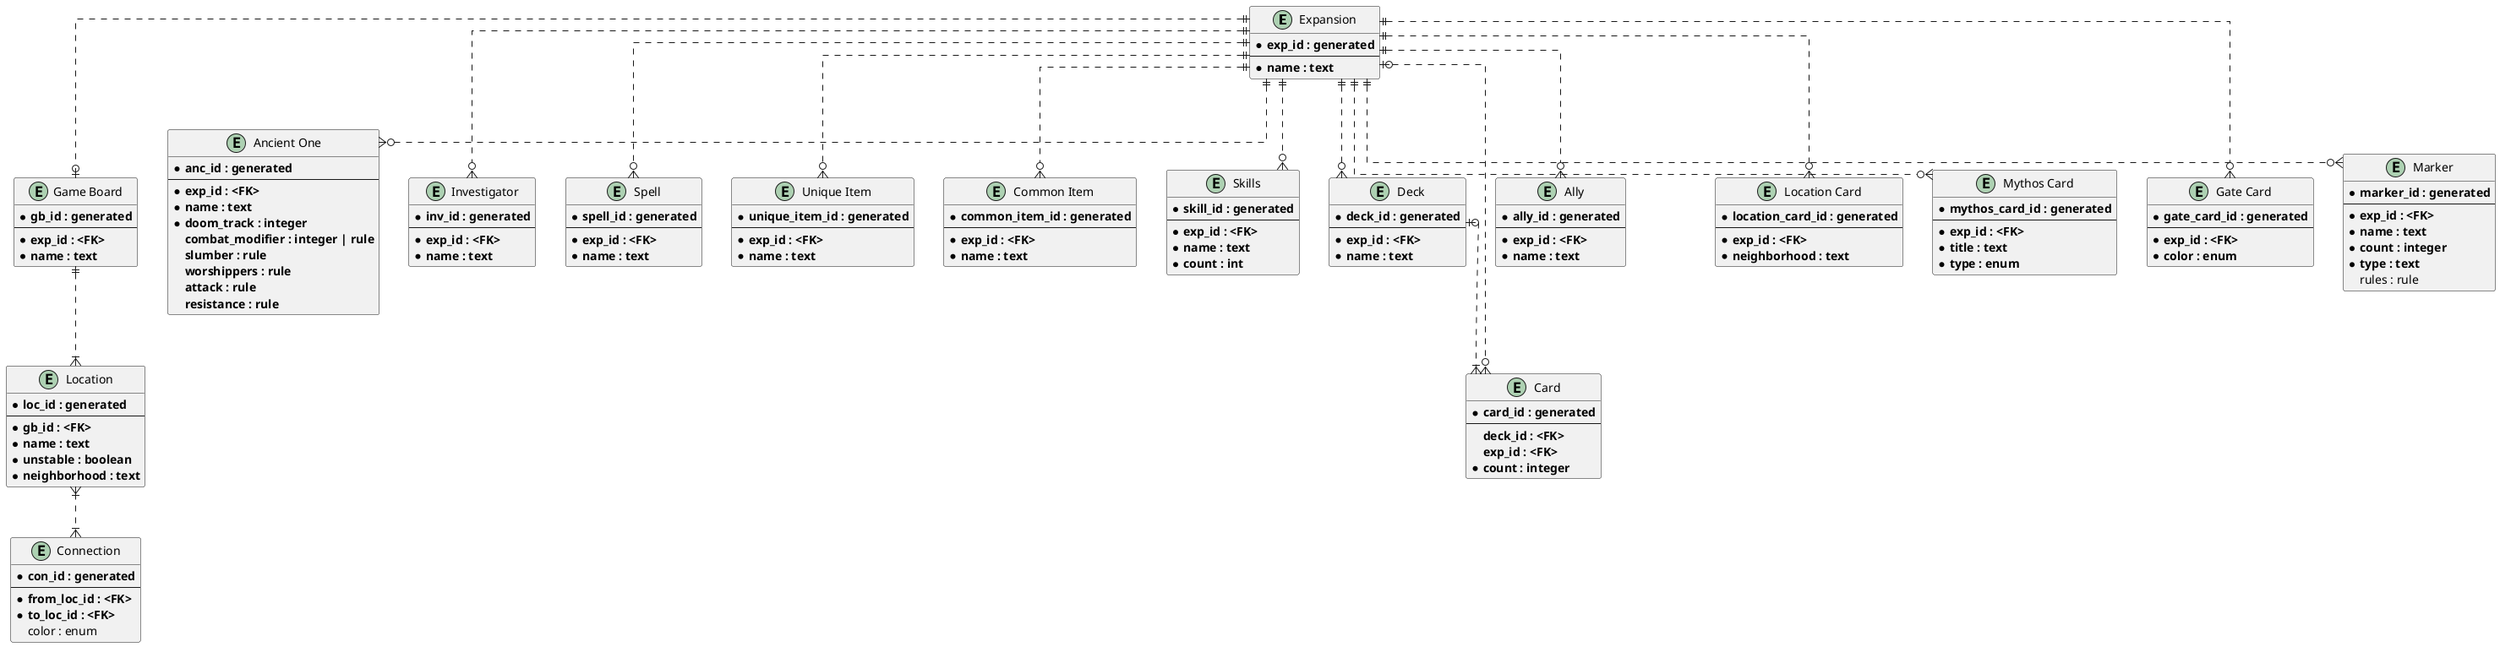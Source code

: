 @startuml Arkham Horror
skinparam linetype ortho
Entity "Expansion" as exp {
    * **exp_id : generated**
    --
    * **name : text**
}
Entity "Game Board" as game_board {
    * **gb_id : generated**
    --
    * **exp_id : <FK>**
    * **name : text**
}
Entity "Ancient One" as anc {
    * **anc_id : generated**
    --
    * **exp_id : <FK>**
    * **name : text**
    * **doom_track : integer**
    **combat_modifier : integer | rule**
    **slumber : rule**
    **worshippers : rule**
    **attack : rule**
    **resistance : rule**
}
Entity "Investigator" as inv {
    * **inv_id : generated**
    --
    * **exp_id : <FK>**
    * **name : text**
}
Entity "Spell" as spell {
    * **spell_id : generated**
    --
    * **exp_id : <FK>**
    * **name : text**
}
Entity "Unique Item" as unique_item {
    * **unique_item_id : generated**
    --
    * **exp_id : <FK>**
    * **name : text**
}
Entity "Common Item" as common_item {
    * **common_item_id : generated**
    --
    * **exp_id : <FK>**
    * **name : text**
}
Entity "Location" as location {
    * **loc_id : generated**
    --
    * **gb_id : <FK>**
    * **name : text**
    * **unstable : boolean**
    * **neighborhood : text**
}
Entity "Connection" as connection {
    * **con_id : generated**
    --
    * **from_loc_id : <FK>**
    * **to_loc_id : <FK>**
    color : enum
}
Entity "Skills" as skills {
    * **skill_id : generated**
    --
    * **exp_id : <FK>**
    * **name : text**
    * **count : int**
}
Entity "Deck" as deck {
    * **deck_id : generated**
    --
    * **exp_id : <FK>**
    * **name : text**
}
Entity "Ally" as ally {
    * **ally_id : generated**
    --
    * **exp_id : <FK>**
    * **name : text**
}
Entity "Card" as card {
    * **card_id : generated**
    --
    **deck_id : <FK>**
    **exp_id : <FK>**
    * **count : integer**
}
Entity "Location Card" as location_card {
    * **location_card_id : generated**
    --
    * **exp_id : <FK>**
    * **neighborhood : text**
}
Entity "Mythos Card" as mythos_card {
    * **mythos_card_id : generated**
    --
    * **exp_id : <FK>**
    * **title : text**
    * **type : enum**
}
Entity "Gate Card" as gate_card {
    * **gate_card_id : generated**
    --
    * **exp_id : <FK>**
    * **color : enum**
}
Entity "Marker" as marker {
    * **marker_id : generated**
    --
    * **exp_id : <FK>**
    * **name : text**
    * **count : integer**
    * **type : text**
    rules : rule
}
exp ||..o| game_board
exp ||..o{ anc
exp ||..o{ inv
exp ||..o{ spell
exp ||..o{ unique_item
exp ||..o{ common_item
exp ||..o{ skills
exp ||..o{ ally
exp ||..o{ deck
exp |o..o{ card
exp ||..o{ location_card
exp ||..o{ mythos_card
exp ||..o{ gate_card
exp ||..o{ marker
deck |o..|{ card
game_board ||..|{ location
location }|..|{ connection
@enduml